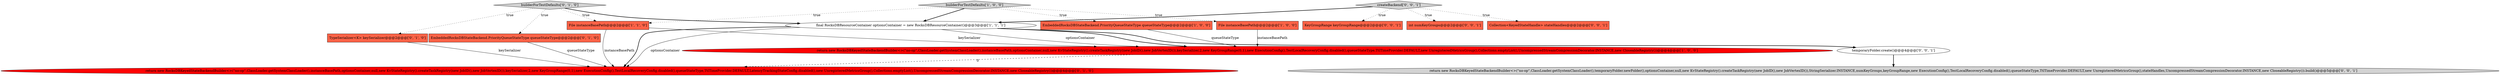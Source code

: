 digraph {
13 [style = filled, label = "temporaryFolder.create()@@@4@@@['0', '0', '1']", fillcolor = white, shape = ellipse image = "AAA0AAABBB3BBB"];
2 [style = filled, label = "EmbeddedRocksDBStateBackend.PriorityQueueStateType queueStateType@@@2@@@['1', '0', '0']", fillcolor = tomato, shape = box image = "AAA0AAABBB1BBB"];
7 [style = filled, label = "TypeSerializer<K> keySerializer@@@2@@@['0', '1', '0']", fillcolor = tomato, shape = box image = "AAA0AAABBB2BBB"];
0 [style = filled, label = "builderForTestDefaults['1', '0', '0']", fillcolor = lightgray, shape = diamond image = "AAA0AAABBB1BBB"];
11 [style = filled, label = "KeyGroupRange keyGroupRange@@@2@@@['0', '0', '1']", fillcolor = tomato, shape = box image = "AAA0AAABBB3BBB"];
12 [style = filled, label = "int numKeyGroups@@@2@@@['0', '0', '1']", fillcolor = tomato, shape = box image = "AAA0AAABBB3BBB"];
15 [style = filled, label = "Collection<KeyedStateHandle> stateHandles@@@2@@@['0', '0', '1']", fillcolor = tomato, shape = box image = "AAA0AAABBB3BBB"];
1 [style = filled, label = "File instanceBasePath@@@2@@@['1', '0', '0']", fillcolor = tomato, shape = box image = "AAA0AAABBB1BBB"];
8 [style = filled, label = "return new RocksDBKeyedStateBackendBuilder<>(\"no-op\",ClassLoader.getSystemClassLoader(),instanceBasePath,optionsContainer,null,new KvStateRegistry().createTaskRegistry(new JobID(),new JobVertexID()),keySerializer,2,new KeyGroupRange(0,1),new ExecutionConfig(),TestLocalRecoveryConfig.disabled(),queueStateType,TtlTimeProvider.DEFAULT,LatencyTrackingStateConfig.disabled(),new UnregisteredMetricsGroup(),Collections.emptyList(),UncompressedStreamCompressionDecorator.INSTANCE,new CloseableRegistry())@@@4@@@['0', '1', '0']", fillcolor = red, shape = ellipse image = "AAA1AAABBB2BBB"];
4 [style = filled, label = "final RocksDBResourceContainer optionsContainer = new RocksDBResourceContainer()@@@3@@@['1', '1', '1']", fillcolor = white, shape = ellipse image = "AAA0AAABBB1BBB"];
3 [style = filled, label = "File instanceBasePath@@@2@@@['1', '1', '0']", fillcolor = tomato, shape = box image = "AAA0AAABBB1BBB"];
6 [style = filled, label = "EmbeddedRocksDBStateBackend.PriorityQueueStateType queueStateType@@@2@@@['0', '1', '0']", fillcolor = tomato, shape = box image = "AAA0AAABBB2BBB"];
9 [style = filled, label = "builderForTestDefaults['0', '1', '0']", fillcolor = lightgray, shape = diamond image = "AAA0AAABBB2BBB"];
14 [style = filled, label = "return new RocksDBKeyedStateBackendBuilder<>(\"no-op\",ClassLoader.getSystemClassLoader(),temporaryFolder.newFolder(),optionsContainer,null,new KvStateRegistry().createTaskRegistry(new JobID(),new JobVertexID()),StringSerializer.INSTANCE,numKeyGroups,keyGroupRange,new ExecutionConfig(),TestLocalRecoveryConfig.disabled(),queueStateType,TtlTimeProvider.DEFAULT,new UnregisteredMetricsGroup(),stateHandles,UncompressedStreamCompressionDecorator.INSTANCE,new CloseableRegistry()).build()@@@5@@@['0', '0', '1']", fillcolor = lightgray, shape = ellipse image = "AAA0AAABBB3BBB"];
5 [style = filled, label = "return new RocksDBKeyedStateBackendBuilder<>(\"no-op\",ClassLoader.getSystemClassLoader(),instanceBasePath,optionsContainer,null,new KvStateRegistry().createTaskRegistry(new JobID(),new JobVertexID()),keySerializer,2,new KeyGroupRange(0,1),new ExecutionConfig(),TestLocalRecoveryConfig.disabled(),queueStateType,TtlTimeProvider.DEFAULT,new UnregisteredMetricsGroup(),Collections.emptyList(),UncompressedStreamCompressionDecorator.INSTANCE,new CloseableRegistry())@@@4@@@['1', '0', '0']", fillcolor = red, shape = ellipse image = "AAA1AAABBB1BBB"];
10 [style = filled, label = "createBackend['0', '0', '1']", fillcolor = lightgray, shape = diamond image = "AAA0AAABBB3BBB"];
2->5 [style = solid, label="queueStateType"];
10->12 [style = dotted, label="true"];
7->8 [style = solid, label="keySerializer"];
9->4 [style = bold, label=""];
4->13 [style = bold, label=""];
3->5 [style = solid, label="keySerializer"];
9->6 [style = dotted, label="true"];
3->8 [style = solid, label="instanceBasePath"];
1->5 [style = solid, label="instanceBasePath"];
10->15 [style = dotted, label="true"];
10->11 [style = dotted, label="true"];
0->4 [style = bold, label=""];
4->5 [style = solid, label="optionsContainer"];
10->4 [style = bold, label=""];
5->8 [style = dashed, label="0"];
4->8 [style = bold, label=""];
4->8 [style = solid, label="optionsContainer"];
0->3 [style = dotted, label="true"];
0->2 [style = dotted, label="true"];
9->7 [style = dotted, label="true"];
6->8 [style = solid, label="queueStateType"];
4->5 [style = bold, label=""];
13->14 [style = bold, label=""];
9->3 [style = dotted, label="true"];
0->1 [style = dotted, label="true"];
}
